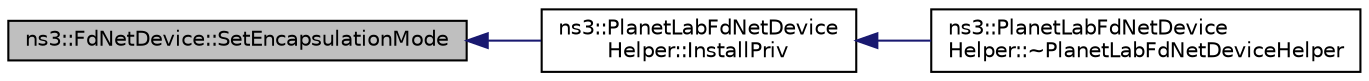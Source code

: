 digraph "ns3::FdNetDevice::SetEncapsulationMode"
{
  edge [fontname="Helvetica",fontsize="10",labelfontname="Helvetica",labelfontsize="10"];
  node [fontname="Helvetica",fontsize="10",shape=record];
  rankdir="LR";
  Node1 [label="ns3::FdNetDevice::SetEncapsulationMode",height=0.2,width=0.4,color="black", fillcolor="grey75", style="filled", fontcolor="black"];
  Node1 -> Node2 [dir="back",color="midnightblue",fontsize="10",style="solid"];
  Node2 [label="ns3::PlanetLabFdNetDevice\lHelper::InstallPriv",height=0.2,width=0.4,color="black", fillcolor="white", style="filled",URL="$dc/dd7/classns3_1_1PlanetLabFdNetDeviceHelper.html#a740ff8b94a42f4175af712baf00c83ab"];
  Node2 -> Node3 [dir="back",color="midnightblue",fontsize="10",style="solid"];
  Node3 [label="ns3::PlanetLabFdNetDevice\lHelper::~PlanetLabFdNetDeviceHelper",height=0.2,width=0.4,color="black", fillcolor="white", style="filled",URL="$dc/dd7/classns3_1_1PlanetLabFdNetDeviceHelper.html#ab047fe6de50064611dd7c119bb6ad91d"];
}
